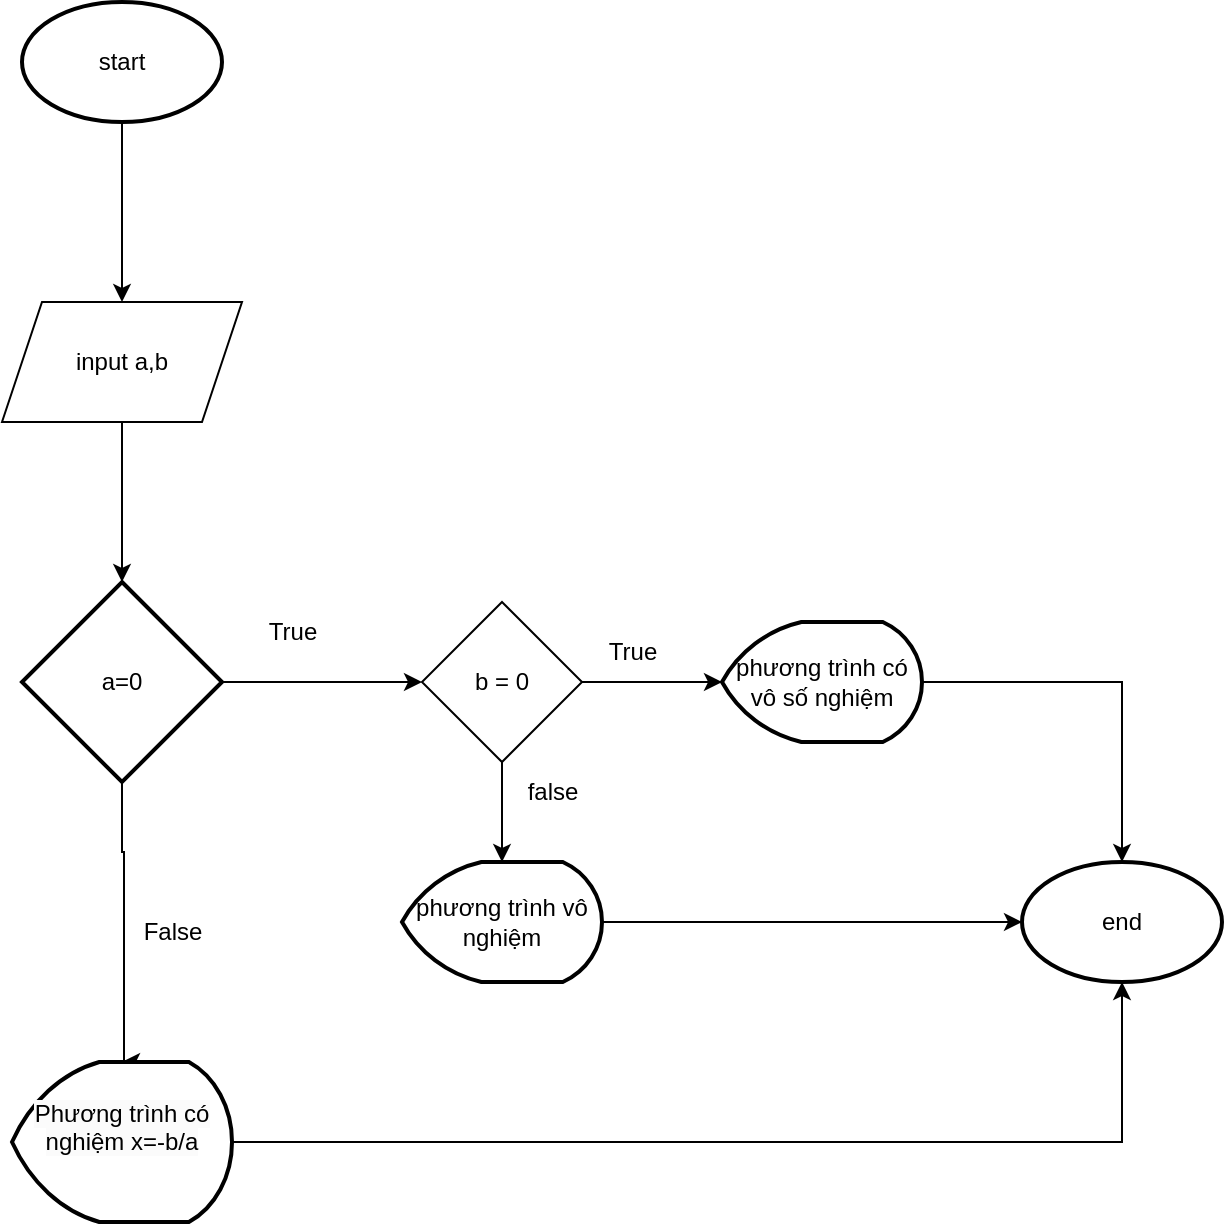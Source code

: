 <mxfile version="25.0.3">
  <diagram id="C5RBs43oDa-KdzZeNtuy" name="Page-1">
    <mxGraphModel dx="1009" dy="619" grid="1" gridSize="10" guides="1" tooltips="1" connect="1" arrows="1" fold="1" page="1" pageScale="1" pageWidth="827" pageHeight="1169" math="0" shadow="0">
      <root>
        <mxCell id="WIyWlLk6GJQsqaUBKTNV-0" />
        <mxCell id="WIyWlLk6GJQsqaUBKTNV-1" parent="WIyWlLk6GJQsqaUBKTNV-0" />
        <mxCell id="ImKiFWfxfrzRyenr_lD0-11" style="edgeStyle=orthogonalEdgeStyle;rounded=0;orthogonalLoop=1;jettySize=auto;html=1;" parent="WIyWlLk6GJQsqaUBKTNV-1" source="ImKiFWfxfrzRyenr_lD0-0" edge="1">
          <mxGeometry relative="1" as="geometry">
            <mxPoint x="170" y="590" as="targetPoint" />
            <Array as="points">
              <mxPoint x="170" y="485" />
              <mxPoint x="171" y="485" />
            </Array>
          </mxGeometry>
        </mxCell>
        <mxCell id="kaLgx35PA8izZL3-Lpe_-6" style="edgeStyle=orthogonalEdgeStyle;rounded=0;orthogonalLoop=1;jettySize=auto;html=1;" edge="1" parent="WIyWlLk6GJQsqaUBKTNV-1" source="ImKiFWfxfrzRyenr_lD0-0">
          <mxGeometry relative="1" as="geometry">
            <mxPoint x="320" y="400" as="targetPoint" />
          </mxGeometry>
        </mxCell>
        <mxCell id="ImKiFWfxfrzRyenr_lD0-0" value="a=0" style="strokeWidth=2;html=1;shape=mxgraph.flowchart.decision;whiteSpace=wrap;" parent="WIyWlLk6GJQsqaUBKTNV-1" vertex="1">
          <mxGeometry x="120" y="350" width="100" height="100" as="geometry" />
        </mxCell>
        <mxCell id="ImKiFWfxfrzRyenr_lD0-10" value="True" style="text;html=1;align=center;verticalAlign=middle;resizable=0;points=[];autosize=1;strokeColor=none;fillColor=none;" parent="WIyWlLk6GJQsqaUBKTNV-1" vertex="1">
          <mxGeometry x="230" y="360" width="50" height="30" as="geometry" />
        </mxCell>
        <mxCell id="ImKiFWfxfrzRyenr_lD0-12" value="False" style="text;html=1;align=center;verticalAlign=middle;resizable=0;points=[];autosize=1;strokeColor=none;fillColor=none;" parent="WIyWlLk6GJQsqaUBKTNV-1" vertex="1">
          <mxGeometry x="170" y="510" width="50" height="30" as="geometry" />
        </mxCell>
        <mxCell id="kaLgx35PA8izZL3-Lpe_-1" value="input a,b" style="shape=parallelogram;perimeter=parallelogramPerimeter;whiteSpace=wrap;html=1;fixedSize=1;" vertex="1" parent="WIyWlLk6GJQsqaUBKTNV-1">
          <mxGeometry x="110" y="210" width="120" height="60" as="geometry" />
        </mxCell>
        <mxCell id="kaLgx35PA8izZL3-Lpe_-3" style="edgeStyle=orthogonalEdgeStyle;rounded=0;orthogonalLoop=1;jettySize=auto;html=1;" edge="1" parent="WIyWlLk6GJQsqaUBKTNV-1" source="kaLgx35PA8izZL3-Lpe_-2" target="kaLgx35PA8izZL3-Lpe_-1">
          <mxGeometry relative="1" as="geometry" />
        </mxCell>
        <mxCell id="kaLgx35PA8izZL3-Lpe_-2" value="start" style="strokeWidth=2;html=1;shape=mxgraph.flowchart.start_1;whiteSpace=wrap;" vertex="1" parent="WIyWlLk6GJQsqaUBKTNV-1">
          <mxGeometry x="120" y="60" width="100" height="60" as="geometry" />
        </mxCell>
        <mxCell id="kaLgx35PA8izZL3-Lpe_-4" value="&#xa;&lt;span style=&quot;color: rgb(0, 0, 0); font-family: Helvetica; font-size: 12px; font-style: normal; font-variant-ligatures: normal; font-variant-caps: normal; font-weight: 400; letter-spacing: normal; orphans: 2; text-align: center; text-indent: 0px; text-transform: none; widows: 2; word-spacing: 0px; -webkit-text-stroke-width: 0px; white-space: normal; background-color: rgb(251, 251, 251); text-decoration-thickness: initial; text-decoration-style: initial; text-decoration-color: initial; display: inline !important; float: none;&quot;&gt;Phương trình có nghiệm x=-b/a&lt;/span&gt;&#xa;&#xa;" style="strokeWidth=2;html=1;shape=mxgraph.flowchart.display;whiteSpace=wrap;" vertex="1" parent="WIyWlLk6GJQsqaUBKTNV-1">
          <mxGeometry x="115" y="590" width="110" height="80" as="geometry" />
        </mxCell>
        <mxCell id="kaLgx35PA8izZL3-Lpe_-5" style="edgeStyle=orthogonalEdgeStyle;rounded=0;orthogonalLoop=1;jettySize=auto;html=1;entryX=0.5;entryY=0;entryDx=0;entryDy=0;entryPerimeter=0;" edge="1" parent="WIyWlLk6GJQsqaUBKTNV-1" source="kaLgx35PA8izZL3-Lpe_-1" target="ImKiFWfxfrzRyenr_lD0-0">
          <mxGeometry relative="1" as="geometry" />
        </mxCell>
        <mxCell id="kaLgx35PA8izZL3-Lpe_-8" style="edgeStyle=orthogonalEdgeStyle;rounded=0;orthogonalLoop=1;jettySize=auto;html=1;" edge="1" parent="WIyWlLk6GJQsqaUBKTNV-1" source="kaLgx35PA8izZL3-Lpe_-7">
          <mxGeometry relative="1" as="geometry">
            <mxPoint x="470" y="400" as="targetPoint" />
          </mxGeometry>
        </mxCell>
        <mxCell id="kaLgx35PA8izZL3-Lpe_-11" style="edgeStyle=orthogonalEdgeStyle;rounded=0;orthogonalLoop=1;jettySize=auto;html=1;" edge="1" parent="WIyWlLk6GJQsqaUBKTNV-1" source="kaLgx35PA8izZL3-Lpe_-7">
          <mxGeometry relative="1" as="geometry">
            <mxPoint x="360" y="490" as="targetPoint" />
          </mxGeometry>
        </mxCell>
        <mxCell id="kaLgx35PA8izZL3-Lpe_-7" value="b = 0" style="rhombus;whiteSpace=wrap;html=1;" vertex="1" parent="WIyWlLk6GJQsqaUBKTNV-1">
          <mxGeometry x="320" y="360" width="80" height="80" as="geometry" />
        </mxCell>
        <mxCell id="kaLgx35PA8izZL3-Lpe_-9" value="phương trình có vô số nghiệm" style="strokeWidth=2;html=1;shape=mxgraph.flowchart.display;whiteSpace=wrap;" vertex="1" parent="WIyWlLk6GJQsqaUBKTNV-1">
          <mxGeometry x="470" y="370" width="100" height="60" as="geometry" />
        </mxCell>
        <mxCell id="kaLgx35PA8izZL3-Lpe_-10" value="True" style="text;html=1;align=center;verticalAlign=middle;resizable=0;points=[];autosize=1;strokeColor=none;fillColor=none;" vertex="1" parent="WIyWlLk6GJQsqaUBKTNV-1">
          <mxGeometry x="400" y="370" width="50" height="30" as="geometry" />
        </mxCell>
        <mxCell id="kaLgx35PA8izZL3-Lpe_-12" value="false" style="text;html=1;align=center;verticalAlign=middle;resizable=0;points=[];autosize=1;strokeColor=none;fillColor=none;" vertex="1" parent="WIyWlLk6GJQsqaUBKTNV-1">
          <mxGeometry x="360" y="440" width="50" height="30" as="geometry" />
        </mxCell>
        <mxCell id="kaLgx35PA8izZL3-Lpe_-13" value="phương trình vô nghiệm" style="strokeWidth=2;html=1;shape=mxgraph.flowchart.display;whiteSpace=wrap;" vertex="1" parent="WIyWlLk6GJQsqaUBKTNV-1">
          <mxGeometry x="310" y="490" width="100" height="60" as="geometry" />
        </mxCell>
        <mxCell id="kaLgx35PA8izZL3-Lpe_-15" value="end" style="strokeWidth=2;html=1;shape=mxgraph.flowchart.start_1;whiteSpace=wrap;" vertex="1" parent="WIyWlLk6GJQsqaUBKTNV-1">
          <mxGeometry x="620" y="490" width="100" height="60" as="geometry" />
        </mxCell>
        <mxCell id="kaLgx35PA8izZL3-Lpe_-16" style="edgeStyle=orthogonalEdgeStyle;rounded=0;orthogonalLoop=1;jettySize=auto;html=1;entryX=0.5;entryY=1;entryDx=0;entryDy=0;entryPerimeter=0;" edge="1" parent="WIyWlLk6GJQsqaUBKTNV-1" source="kaLgx35PA8izZL3-Lpe_-4" target="kaLgx35PA8izZL3-Lpe_-15">
          <mxGeometry relative="1" as="geometry" />
        </mxCell>
        <mxCell id="kaLgx35PA8izZL3-Lpe_-17" style="edgeStyle=orthogonalEdgeStyle;rounded=0;orthogonalLoop=1;jettySize=auto;html=1;entryX=0;entryY=0.5;entryDx=0;entryDy=0;entryPerimeter=0;" edge="1" parent="WIyWlLk6GJQsqaUBKTNV-1" source="kaLgx35PA8izZL3-Lpe_-13" target="kaLgx35PA8izZL3-Lpe_-15">
          <mxGeometry relative="1" as="geometry" />
        </mxCell>
        <mxCell id="kaLgx35PA8izZL3-Lpe_-18" style="edgeStyle=orthogonalEdgeStyle;rounded=0;orthogonalLoop=1;jettySize=auto;html=1;entryX=0.5;entryY=0;entryDx=0;entryDy=0;entryPerimeter=0;" edge="1" parent="WIyWlLk6GJQsqaUBKTNV-1" source="kaLgx35PA8izZL3-Lpe_-9" target="kaLgx35PA8izZL3-Lpe_-15">
          <mxGeometry relative="1" as="geometry" />
        </mxCell>
      </root>
    </mxGraphModel>
  </diagram>
</mxfile>
